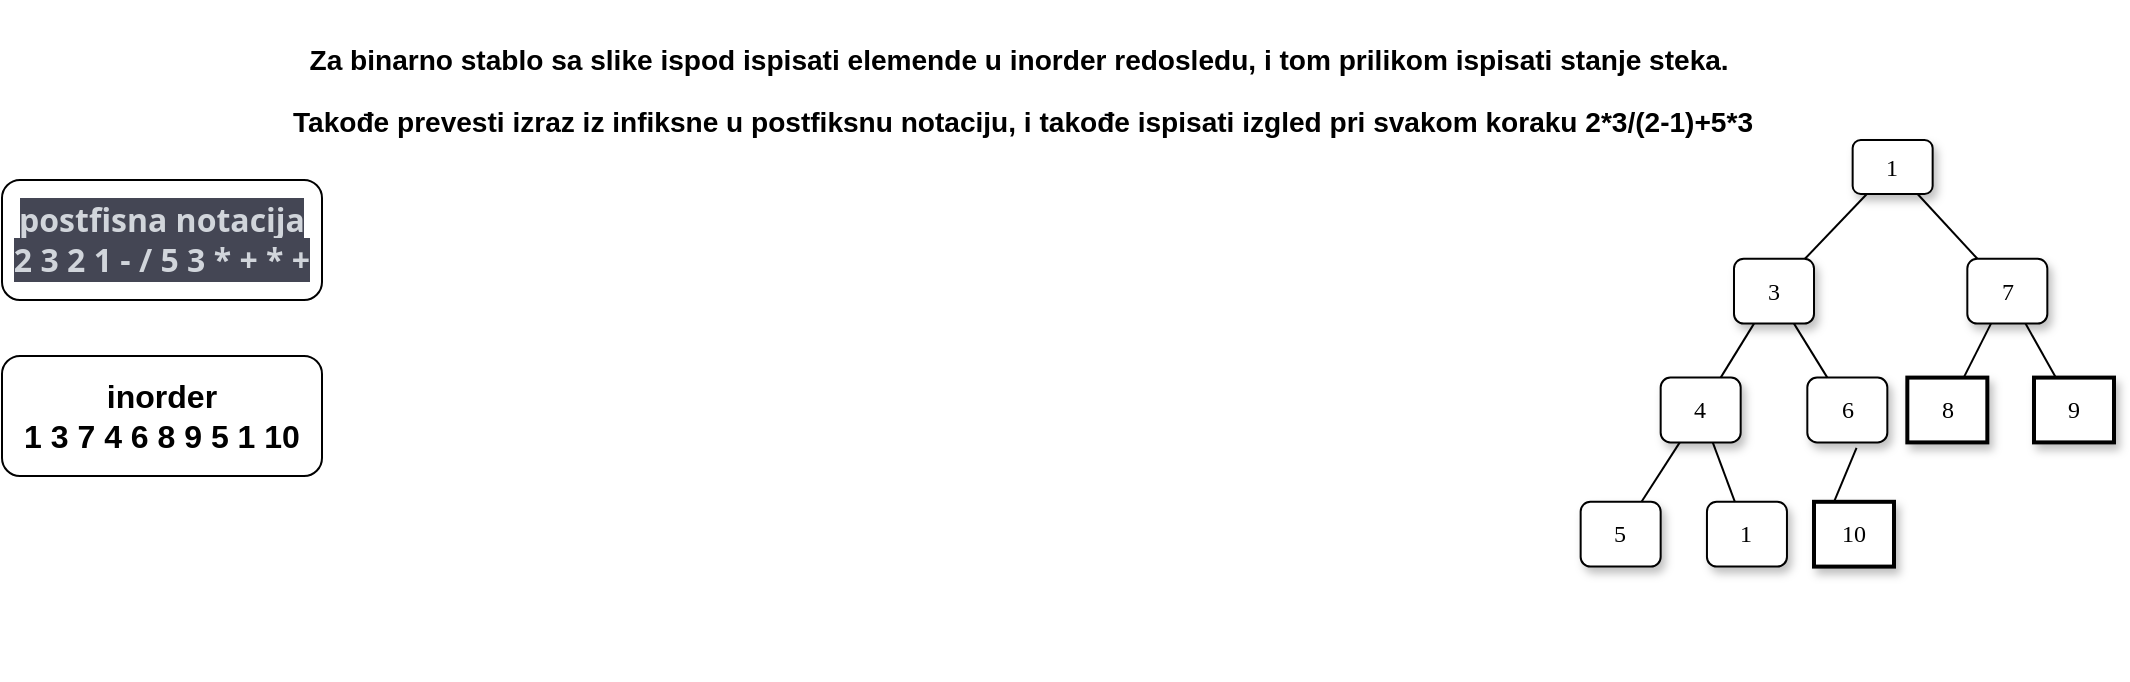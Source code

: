 <mxfile>
    <diagram id="ifTO72dQq1k43fDW2woW" name="Page-1">
        <mxGraphModel dx="1836" dy="827" grid="1" gridSize="10" guides="1" tooltips="1" connect="1" arrows="1" fold="1" page="1" pageScale="1" pageWidth="1100" pageHeight="850" math="0" shadow="0">
            <root>
                <mxCell id="0"/>
                <mxCell id="1" parent="0"/>
                <mxCell id="2" value="&lt;h3&gt;Za binarno stablo sa slike ispod ispisati elemende u inorder redosledu, i tom prilikom ispisati stanje steka.&amp;nbsp;&lt;/h3&gt;&lt;h3&gt;Takođe prevesti izraz iz infiksne u postfiksnu notaciju, i takođe ispisati izgled pri svakom koraku 2*3/(2-1)+5*3&lt;/h3&gt;" style="text;html=1;align=center;verticalAlign=middle;resizable=0;points=[];autosize=1;strokeColor=none;fillColor=none;" parent="1" vertex="1">
                    <mxGeometry x="175" width="750" height="90" as="geometry"/>
                </mxCell>
                <mxCell id="28" value="" style="group" parent="1" vertex="1" connectable="0">
                    <mxGeometry x="786" y="70" width="310" height="270" as="geometry"/>
                </mxCell>
                <mxCell id="3" value="1" style="whiteSpace=wrap;html=1;rounded=1;shadow=1;labelBackgroundColor=none;strokeWidth=1;fontFamily=Verdana;fontSize=12;align=center;" parent="28" vertex="1">
                    <mxGeometry x="179.326" width="40.0" height="27" as="geometry"/>
                </mxCell>
                <mxCell id="4" value="3" style="whiteSpace=wrap;html=1;rounded=1;shadow=1;labelBackgroundColor=none;strokeWidth=1;fontFamily=Verdana;fontSize=12;align=center;" parent="28" vertex="1">
                    <mxGeometry x="120.0" y="59.4" width="40.0" height="32.4" as="geometry"/>
                </mxCell>
                <mxCell id="5" value="&lt;span&gt;7&lt;/span&gt;" style="whiteSpace=wrap;html=1;rounded=1;shadow=1;labelBackgroundColor=none;strokeWidth=1;fontFamily=Verdana;fontSize=12;align=center;" parent="28" vertex="1">
                    <mxGeometry x="236.667" y="59.4" width="40.0" height="32.4" as="geometry"/>
                </mxCell>
                <mxCell id="6" value="" style="rounded=0;html=1;labelBackgroundColor=none;startArrow=none;startFill=0;startSize=5;endArrow=none;endFill=0;endSize=5;jettySize=auto;orthogonalLoop=1;strokeWidth=1;fontFamily=Verdana;fontSize=12" parent="28" source="3" target="5" edge="1">
                    <mxGeometry x="-0.3" y="13" relative="1" as="geometry">
                        <mxPoint as="offset"/>
                    </mxGeometry>
                </mxCell>
                <mxCell id="7" value="" style="rounded=0;html=1;labelBackgroundColor=none;startArrow=none;startFill=0;startSize=5;endArrow=none;endFill=0;endSize=5;jettySize=auto;orthogonalLoop=1;strokeWidth=1;fontFamily=Verdana;fontSize=12" parent="28" source="3" target="4" edge="1">
                    <mxGeometry x="-0.228" y="-18" relative="1" as="geometry">
                        <mxPoint x="1" as="offset"/>
                    </mxGeometry>
                </mxCell>
                <mxCell id="8" value="&lt;span&gt;4&lt;/span&gt;" style="whiteSpace=wrap;html=1;rounded=1;shadow=1;labelBackgroundColor=none;strokeWidth=1;fontFamily=Verdana;fontSize=12;align=center;" parent="28" vertex="1">
                    <mxGeometry x="83.333" y="118.8" width="40.0" height="32.4" as="geometry"/>
                </mxCell>
                <mxCell id="9" value="&lt;span&gt;6&lt;/span&gt;" style="whiteSpace=wrap;html=1;rounded=1;shadow=1;labelBackgroundColor=none;strokeWidth=1;fontFamily=Verdana;fontSize=12;align=center;" parent="28" vertex="1">
                    <mxGeometry x="156.667" y="118.8" width="40.0" height="32.4" as="geometry"/>
                </mxCell>
                <mxCell id="10" value="&lt;span&gt;8&lt;/span&gt;" style="whiteSpace=wrap;html=1;rounded=0;shadow=1;labelBackgroundColor=none;strokeWidth=2;fontFamily=Verdana;fontSize=12;align=center;" parent="28" vertex="1">
                    <mxGeometry x="206.667" y="118.8" width="40.0" height="32.4" as="geometry"/>
                </mxCell>
                <mxCell id="11" value="&lt;span&gt;9&lt;/span&gt;" style="whiteSpace=wrap;html=1;rounded=0;shadow=1;labelBackgroundColor=none;strokeWidth=2;fontFamily=Verdana;fontSize=12;align=center;" parent="28" vertex="1">
                    <mxGeometry x="270.0" y="118.8" width="40.0" height="32.4" as="geometry"/>
                </mxCell>
                <mxCell id="12" value="&lt;span&gt;5&lt;/span&gt;" style="whiteSpace=wrap;html=1;rounded=1;shadow=1;labelBackgroundColor=none;strokeWidth=1;fontFamily=Verdana;fontSize=12;align=center;" parent="28" vertex="1">
                    <mxGeometry x="43.33" y="180.9" width="40.0" height="32.4" as="geometry"/>
                </mxCell>
                <mxCell id="13" value="&lt;span&gt;1&lt;/span&gt;" style="whiteSpace=wrap;html=1;rounded=1;shadow=1;labelBackgroundColor=none;strokeWidth=1;fontFamily=Verdana;fontSize=12;align=center;" parent="28" vertex="1">
                    <mxGeometry x="106.48" y="180.9" width="40.0" height="32.4" as="geometry"/>
                </mxCell>
                <mxCell id="14" value="" style="rounded=0;html=1;labelBackgroundColor=none;startArrow=none;startFill=0;startSize=5;endArrow=none;endFill=0;endSize=5;jettySize=auto;orthogonalLoop=1;strokeWidth=1;fontFamily=Verdana;fontSize=12" parent="28" source="4" target="8" edge="1">
                    <mxGeometry x="-0.2" y="-14" relative="1" as="geometry">
                        <mxPoint as="offset"/>
                    </mxGeometry>
                </mxCell>
                <mxCell id="15" value="" style="rounded=0;html=1;labelBackgroundColor=none;startArrow=none;startFill=0;startSize=5;endArrow=none;endFill=0;endSize=5;jettySize=auto;orthogonalLoop=1;strokeWidth=1;fontFamily=Verdana;fontSize=12" parent="28" source="4" target="9" edge="1">
                    <mxGeometry x="-0.2" y="14" relative="1" as="geometry">
                        <mxPoint as="offset"/>
                    </mxGeometry>
                </mxCell>
                <mxCell id="16" value="" style="rounded=0;html=1;labelBackgroundColor=none;startArrow=none;startFill=0;startSize=5;endArrow=none;endFill=0;endSize=5;jettySize=auto;orthogonalLoop=1;strokeWidth=1;fontFamily=Verdana;fontSize=12" parent="28" source="5" target="10" edge="1">
                    <mxGeometry x="-0.261" y="-13" relative="1" as="geometry">
                        <mxPoint as="offset"/>
                    </mxGeometry>
                </mxCell>
                <mxCell id="17" value="" style="rounded=0;html=1;labelBackgroundColor=none;startArrow=none;startFill=0;startSize=5;endArrow=none;endFill=0;endSize=5;jettySize=auto;orthogonalLoop=1;strokeWidth=1;fontFamily=Verdana;fontSize=12" parent="28" source="5" target="11" edge="1">
                    <mxGeometry x="-0.129" y="17" relative="1" as="geometry">
                        <mxPoint as="offset"/>
                    </mxGeometry>
                </mxCell>
                <mxCell id="18" value="" style="rounded=0;html=1;labelBackgroundColor=none;startArrow=none;startFill=0;startSize=5;endArrow=none;endFill=0;endSize=5;jettySize=auto;orthogonalLoop=1;strokeWidth=1;fontFamily=Verdana;fontSize=12" parent="28" source="8" target="12" edge="1">
                    <mxGeometry x="-0.217" y="-14" relative="1" as="geometry">
                        <mxPoint as="offset"/>
                    </mxGeometry>
                </mxCell>
                <mxCell id="19" value="" style="rounded=0;html=1;labelBackgroundColor=none;startArrow=none;startFill=0;startSize=5;endArrow=none;endFill=0;endSize=5;jettySize=auto;orthogonalLoop=1;strokeWidth=1;fontFamily=Verdana;fontSize=12" parent="28" source="8" target="13" edge="1">
                    <mxGeometry x="-0.037" y="9" relative="1" as="geometry">
                        <mxPoint as="offset"/>
                    </mxGeometry>
                </mxCell>
                <mxCell id="23" value="&lt;span&gt;10&lt;/span&gt;" style="whiteSpace=wrap;html=1;rounded=0;shadow=1;labelBackgroundColor=none;strokeWidth=2;fontFamily=Verdana;fontSize=12;align=center;" parent="28" vertex="1">
                    <mxGeometry x="159.999" y="180.9" width="40.0" height="32.4" as="geometry"/>
                </mxCell>
                <mxCell id="27" value="" style="rounded=0;html=1;labelBackgroundColor=none;startArrow=none;startFill=0;startSize=5;endArrow=none;endFill=0;endSize=5;jettySize=auto;orthogonalLoop=1;strokeWidth=1;fontFamily=Verdana;fontSize=12;exitX=0.615;exitY=1.083;exitDx=0;exitDy=0;exitPerimeter=0;entryX=0.25;entryY=0;entryDx=0;entryDy=0;" parent="28" source="9" target="23" edge="1">
                    <mxGeometry x="-0.228" y="13" relative="1" as="geometry">
                        <mxPoint as="offset"/>
                    </mxGeometry>
                </mxCell>
                <mxCell id="30" value="&lt;span style=&quot;color: rgb(209, 213, 219); font-family: Söhne, ui-sans-serif, system-ui, -apple-system, &amp;quot;Segoe UI&amp;quot;, Roboto, Ubuntu, Cantarell, &amp;quot;Noto Sans&amp;quot;, sans-serif, &amp;quot;Helvetica Neue&amp;quot;, Arial, &amp;quot;Apple Color Emoji&amp;quot;, &amp;quot;Segoe UI Emoji&amp;quot;, &amp;quot;Segoe UI Symbol&amp;quot;, &amp;quot;Noto Color Emoji&amp;quot;; font-size: 16px; text-align: start; background-color: rgb(68, 70, 84);&quot;&gt;&lt;b&gt;postfisna notacija&lt;br&gt;2 3 2 1 - / 5 3 * + * +&lt;/b&gt;&lt;/span&gt;" style="rounded=1;whiteSpace=wrap;html=1;" vertex="1" parent="1">
                    <mxGeometry x="40" y="90" width="160" height="60" as="geometry"/>
                </mxCell>
                <mxCell id="33" value="&lt;font size=&quot;3&quot;&gt;&lt;b&gt;inorder&lt;br&gt;1 3 7 4 6 8 9 5 1 10&lt;/b&gt;&lt;/font&gt;" style="rounded=1;whiteSpace=wrap;html=1;" vertex="1" parent="1">
                    <mxGeometry x="40" y="178" width="160" height="60" as="geometry"/>
                </mxCell>
            </root>
        </mxGraphModel>
    </diagram>
</mxfile>